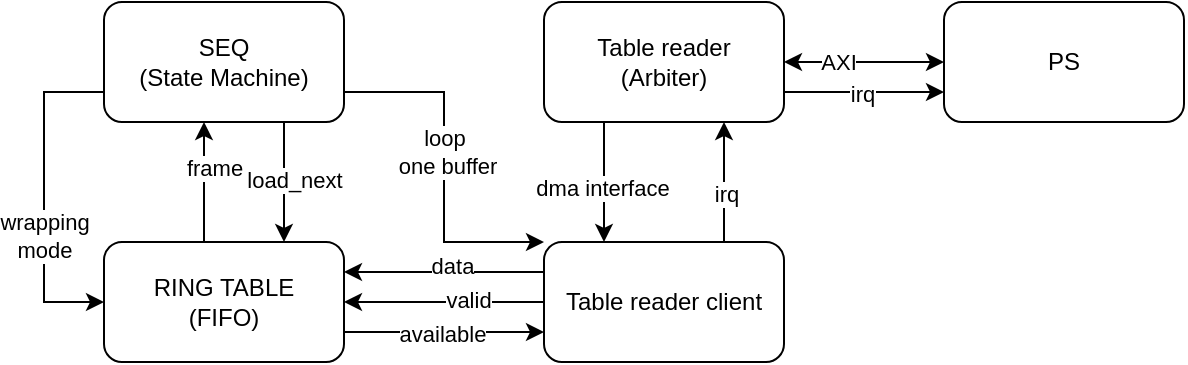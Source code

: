 <mxfile version="27.1.1">
  <diagram name="Page-1" id="yMtV_FGP1_8YetEe_EmV">
    <mxGraphModel dx="475" dy="455" grid="1" gridSize="10" guides="1" tooltips="1" connect="1" arrows="1" fold="1" page="1" pageScale="1" pageWidth="850" pageHeight="1100" math="0" shadow="0">
      <root>
        <mxCell id="0" />
        <mxCell id="1" parent="0" />
        <mxCell id="j541j2Er6DIHefNxkkkJ-1" style="edgeStyle=orthogonalEdgeStyle;rounded=0;orthogonalLoop=1;jettySize=auto;html=1;exitX=1;exitY=0.75;exitDx=0;exitDy=0;entryX=0;entryY=0;entryDx=0;entryDy=0;" edge="1" parent="1" source="LHb7cjcx7eBN_5A-D2uy-1" target="LHb7cjcx7eBN_5A-D2uy-7">
          <mxGeometry relative="1" as="geometry">
            <Array as="points">
              <mxPoint x="320" y="185" />
              <mxPoint x="320" y="260" />
            </Array>
          </mxGeometry>
        </mxCell>
        <mxCell id="j541j2Er6DIHefNxkkkJ-2" value="&lt;div&gt;loop&lt;/div&gt;&amp;nbsp;one buffer" style="edgeLabel;html=1;align=center;verticalAlign=middle;resizable=0;points=[];" vertex="1" connectable="0" parent="j541j2Er6DIHefNxkkkJ-1">
          <mxGeometry x="-0.086" relative="1" as="geometry">
            <mxPoint as="offset" />
          </mxGeometry>
        </mxCell>
        <mxCell id="j541j2Er6DIHefNxkkkJ-3" style="edgeStyle=orthogonalEdgeStyle;rounded=0;orthogonalLoop=1;jettySize=auto;html=1;exitX=0;exitY=0.75;exitDx=0;exitDy=0;entryX=0;entryY=0.5;entryDx=0;entryDy=0;" edge="1" parent="1" source="LHb7cjcx7eBN_5A-D2uy-1" target="LHb7cjcx7eBN_5A-D2uy-2">
          <mxGeometry relative="1" as="geometry">
            <Array as="points">
              <mxPoint x="120" y="185" />
              <mxPoint x="120" y="290" />
            </Array>
          </mxGeometry>
        </mxCell>
        <mxCell id="j541j2Er6DIHefNxkkkJ-4" value="&lt;div&gt;wrapping&lt;/div&gt;&lt;div&gt;mode&lt;/div&gt;" style="edgeLabel;html=1;align=center;verticalAlign=middle;resizable=0;points=[];" vertex="1" connectable="0" parent="j541j2Er6DIHefNxkkkJ-3">
          <mxGeometry x="0.233" relative="1" as="geometry">
            <mxPoint as="offset" />
          </mxGeometry>
        </mxCell>
        <mxCell id="LHb7cjcx7eBN_5A-D2uy-1" value="&lt;div&gt;SEQ&lt;/div&gt;&lt;div&gt;(State Machine)&lt;/div&gt;" style="rounded=1;whiteSpace=wrap;html=1;" parent="1" vertex="1">
          <mxGeometry x="150" y="140" width="120" height="60" as="geometry" />
        </mxCell>
        <mxCell id="LHb7cjcx7eBN_5A-D2uy-2" value="&lt;div&gt;RING TABLE&lt;/div&gt;&lt;div&gt;(FIFO)&lt;/div&gt;" style="rounded=1;whiteSpace=wrap;html=1;" parent="1" vertex="1">
          <mxGeometry x="150" y="260" width="120" height="60" as="geometry" />
        </mxCell>
        <mxCell id="LHb7cjcx7eBN_5A-D2uy-3" value="" style="endArrow=classic;html=1;rounded=0;exitX=0.25;exitY=0;exitDx=0;exitDy=0;entryX=0.25;entryY=1;entryDx=0;entryDy=0;" parent="1" edge="1">
          <mxGeometry width="50" height="50" relative="1" as="geometry">
            <mxPoint x="200" y="260" as="sourcePoint" />
            <mxPoint x="200" y="200" as="targetPoint" />
          </mxGeometry>
        </mxCell>
        <mxCell id="LHb7cjcx7eBN_5A-D2uy-4" value="frame" style="edgeLabel;html=1;align=center;verticalAlign=middle;resizable=0;points=[];" parent="LHb7cjcx7eBN_5A-D2uy-3" vertex="1" connectable="0">
          <mxGeometry x="0.233" y="-5" relative="1" as="geometry">
            <mxPoint as="offset" />
          </mxGeometry>
        </mxCell>
        <mxCell id="LHb7cjcx7eBN_5A-D2uy-5" value="" style="endArrow=classic;html=1;rounded=0;exitX=0.75;exitY=1;exitDx=0;exitDy=0;entryX=0.75;entryY=0;entryDx=0;entryDy=0;" parent="1" source="LHb7cjcx7eBN_5A-D2uy-1" target="LHb7cjcx7eBN_5A-D2uy-2" edge="1">
          <mxGeometry width="50" height="50" relative="1" as="geometry">
            <mxPoint x="10" y="470" as="sourcePoint" />
            <mxPoint x="60" y="420" as="targetPoint" />
          </mxGeometry>
        </mxCell>
        <mxCell id="LHb7cjcx7eBN_5A-D2uy-6" value="load_next" style="edgeLabel;html=1;align=center;verticalAlign=middle;resizable=0;points=[];" parent="LHb7cjcx7eBN_5A-D2uy-5" vertex="1" connectable="0">
          <mxGeometry x="-0.033" y="5" relative="1" as="geometry">
            <mxPoint as="offset" />
          </mxGeometry>
        </mxCell>
        <mxCell id="LHb7cjcx7eBN_5A-D2uy-7" value="Table reader client" style="rounded=1;whiteSpace=wrap;html=1;" parent="1" vertex="1">
          <mxGeometry x="370" y="260" width="120" height="60" as="geometry" />
        </mxCell>
        <mxCell id="LHb7cjcx7eBN_5A-D2uy-8" value="" style="endArrow=classic;html=1;rounded=0;exitX=0;exitY=0.25;exitDx=0;exitDy=0;entryX=1;entryY=0.25;entryDx=0;entryDy=0;" parent="1" source="LHb7cjcx7eBN_5A-D2uy-7" target="LHb7cjcx7eBN_5A-D2uy-2" edge="1">
          <mxGeometry width="50" height="50" relative="1" as="geometry">
            <mxPoint x="400" y="440" as="sourcePoint" />
            <mxPoint x="450" y="390" as="targetPoint" />
          </mxGeometry>
        </mxCell>
        <mxCell id="LHb7cjcx7eBN_5A-D2uy-9" value="data" style="edgeLabel;html=1;align=center;verticalAlign=middle;resizable=0;points=[];" parent="LHb7cjcx7eBN_5A-D2uy-8" vertex="1" connectable="0">
          <mxGeometry x="-0.067" y="-3" relative="1" as="geometry">
            <mxPoint as="offset" />
          </mxGeometry>
        </mxCell>
        <mxCell id="LHb7cjcx7eBN_5A-D2uy-10" value="" style="endArrow=classic;html=1;rounded=0;exitX=0;exitY=0.5;exitDx=0;exitDy=0;entryX=1;entryY=0.5;entryDx=0;entryDy=0;" parent="1" source="LHb7cjcx7eBN_5A-D2uy-7" target="LHb7cjcx7eBN_5A-D2uy-2" edge="1">
          <mxGeometry width="50" height="50" relative="1" as="geometry">
            <mxPoint x="280" y="340" as="sourcePoint" />
            <mxPoint x="260" y="298" as="targetPoint" />
          </mxGeometry>
        </mxCell>
        <mxCell id="LHb7cjcx7eBN_5A-D2uy-11" value="valid" style="edgeLabel;html=1;align=center;verticalAlign=middle;resizable=0;points=[];" parent="LHb7cjcx7eBN_5A-D2uy-10" vertex="1" connectable="0">
          <mxGeometry x="-0.233" y="-1" relative="1" as="geometry">
            <mxPoint as="offset" />
          </mxGeometry>
        </mxCell>
        <mxCell id="LHb7cjcx7eBN_5A-D2uy-12" value="" style="endArrow=classic;html=1;rounded=0;exitX=1;exitY=0.75;exitDx=0;exitDy=0;entryX=0;entryY=0.75;entryDx=0;entryDy=0;" parent="1" source="LHb7cjcx7eBN_5A-D2uy-2" target="LHb7cjcx7eBN_5A-D2uy-7" edge="1">
          <mxGeometry width="50" height="50" relative="1" as="geometry">
            <mxPoint x="400" y="440" as="sourcePoint" />
            <mxPoint x="450" y="390" as="targetPoint" />
          </mxGeometry>
        </mxCell>
        <mxCell id="LHb7cjcx7eBN_5A-D2uy-13" value="available" style="edgeLabel;html=1;align=center;verticalAlign=middle;resizable=0;points=[];" parent="LHb7cjcx7eBN_5A-D2uy-12" vertex="1" connectable="0">
          <mxGeometry x="-0.033" y="-1" relative="1" as="geometry">
            <mxPoint as="offset" />
          </mxGeometry>
        </mxCell>
        <mxCell id="LHb7cjcx7eBN_5A-D2uy-14" value="&lt;div&gt;Table reader&lt;/div&gt;&lt;div&gt;(Arbiter)&lt;/div&gt;" style="rounded=1;whiteSpace=wrap;html=1;" parent="1" vertex="1">
          <mxGeometry x="370" y="140" width="120" height="60" as="geometry" />
        </mxCell>
        <mxCell id="LHb7cjcx7eBN_5A-D2uy-15" value="" style="endArrow=classic;html=1;rounded=0;exitX=0.25;exitY=1;exitDx=0;exitDy=0;entryX=0.25;entryY=0;entryDx=0;entryDy=0;" parent="1" source="LHb7cjcx7eBN_5A-D2uy-14" target="LHb7cjcx7eBN_5A-D2uy-7" edge="1">
          <mxGeometry width="50" height="50" relative="1" as="geometry">
            <mxPoint x="400" y="440" as="sourcePoint" />
            <mxPoint x="420" y="240" as="targetPoint" />
          </mxGeometry>
        </mxCell>
        <mxCell id="LHb7cjcx7eBN_5A-D2uy-16" value="dma interface" style="edgeLabel;html=1;align=center;verticalAlign=middle;resizable=0;points=[];" parent="LHb7cjcx7eBN_5A-D2uy-15" vertex="1" connectable="0">
          <mxGeometry x="0.1" y="-1" relative="1" as="geometry">
            <mxPoint as="offset" />
          </mxGeometry>
        </mxCell>
        <mxCell id="LHb7cjcx7eBN_5A-D2uy-17" value="" style="endArrow=classic;html=1;rounded=0;entryX=0.75;entryY=1;entryDx=0;entryDy=0;exitX=0.75;exitY=0;exitDx=0;exitDy=0;" parent="1" source="LHb7cjcx7eBN_5A-D2uy-7" target="LHb7cjcx7eBN_5A-D2uy-14" edge="1">
          <mxGeometry width="50" height="50" relative="1" as="geometry">
            <mxPoint x="400" y="440" as="sourcePoint" />
            <mxPoint x="450" y="390" as="targetPoint" />
          </mxGeometry>
        </mxCell>
        <mxCell id="LHb7cjcx7eBN_5A-D2uy-18" value="&lt;div&gt;irq&lt;/div&gt;" style="edgeLabel;html=1;align=center;verticalAlign=middle;resizable=0;points=[];" parent="LHb7cjcx7eBN_5A-D2uy-17" vertex="1" connectable="0">
          <mxGeometry x="-0.2" y="-1" relative="1" as="geometry">
            <mxPoint as="offset" />
          </mxGeometry>
        </mxCell>
        <mxCell id="LHb7cjcx7eBN_5A-D2uy-20" value="PS" style="rounded=1;whiteSpace=wrap;html=1;" parent="1" vertex="1">
          <mxGeometry x="570" y="140" width="120" height="60" as="geometry" />
        </mxCell>
        <mxCell id="LHb7cjcx7eBN_5A-D2uy-22" value="" style="endArrow=classic;startArrow=classic;html=1;rounded=0;entryX=0;entryY=0.5;entryDx=0;entryDy=0;exitX=1;exitY=0.5;exitDx=0;exitDy=0;" parent="1" source="LHb7cjcx7eBN_5A-D2uy-14" target="LHb7cjcx7eBN_5A-D2uy-20" edge="1">
          <mxGeometry width="50" height="50" relative="1" as="geometry">
            <mxPoint x="400" y="440" as="sourcePoint" />
            <mxPoint x="450" y="390" as="targetPoint" />
          </mxGeometry>
        </mxCell>
        <mxCell id="LHb7cjcx7eBN_5A-D2uy-23" value="AXI" style="edgeLabel;html=1;align=center;verticalAlign=middle;resizable=0;points=[];" parent="LHb7cjcx7eBN_5A-D2uy-22" vertex="1" connectable="0">
          <mxGeometry x="-0.32" relative="1" as="geometry">
            <mxPoint as="offset" />
          </mxGeometry>
        </mxCell>
        <mxCell id="71xoM-tqRyFSgtOG_Ljl-1" value="" style="endArrow=classic;html=1;rounded=0;exitX=1;exitY=0.75;exitDx=0;exitDy=0;entryX=0;entryY=0.75;entryDx=0;entryDy=0;" parent="1" source="LHb7cjcx7eBN_5A-D2uy-14" target="LHb7cjcx7eBN_5A-D2uy-20" edge="1">
          <mxGeometry width="50" height="50" relative="1" as="geometry">
            <mxPoint x="400" y="440" as="sourcePoint" />
            <mxPoint x="450" y="390" as="targetPoint" />
          </mxGeometry>
        </mxCell>
        <mxCell id="71xoM-tqRyFSgtOG_Ljl-2" value="irq" style="edgeLabel;html=1;align=center;verticalAlign=middle;resizable=0;points=[];" parent="71xoM-tqRyFSgtOG_Ljl-1" vertex="1" connectable="0">
          <mxGeometry x="-0.025" y="-1" relative="1" as="geometry">
            <mxPoint as="offset" />
          </mxGeometry>
        </mxCell>
      </root>
    </mxGraphModel>
  </diagram>
</mxfile>
